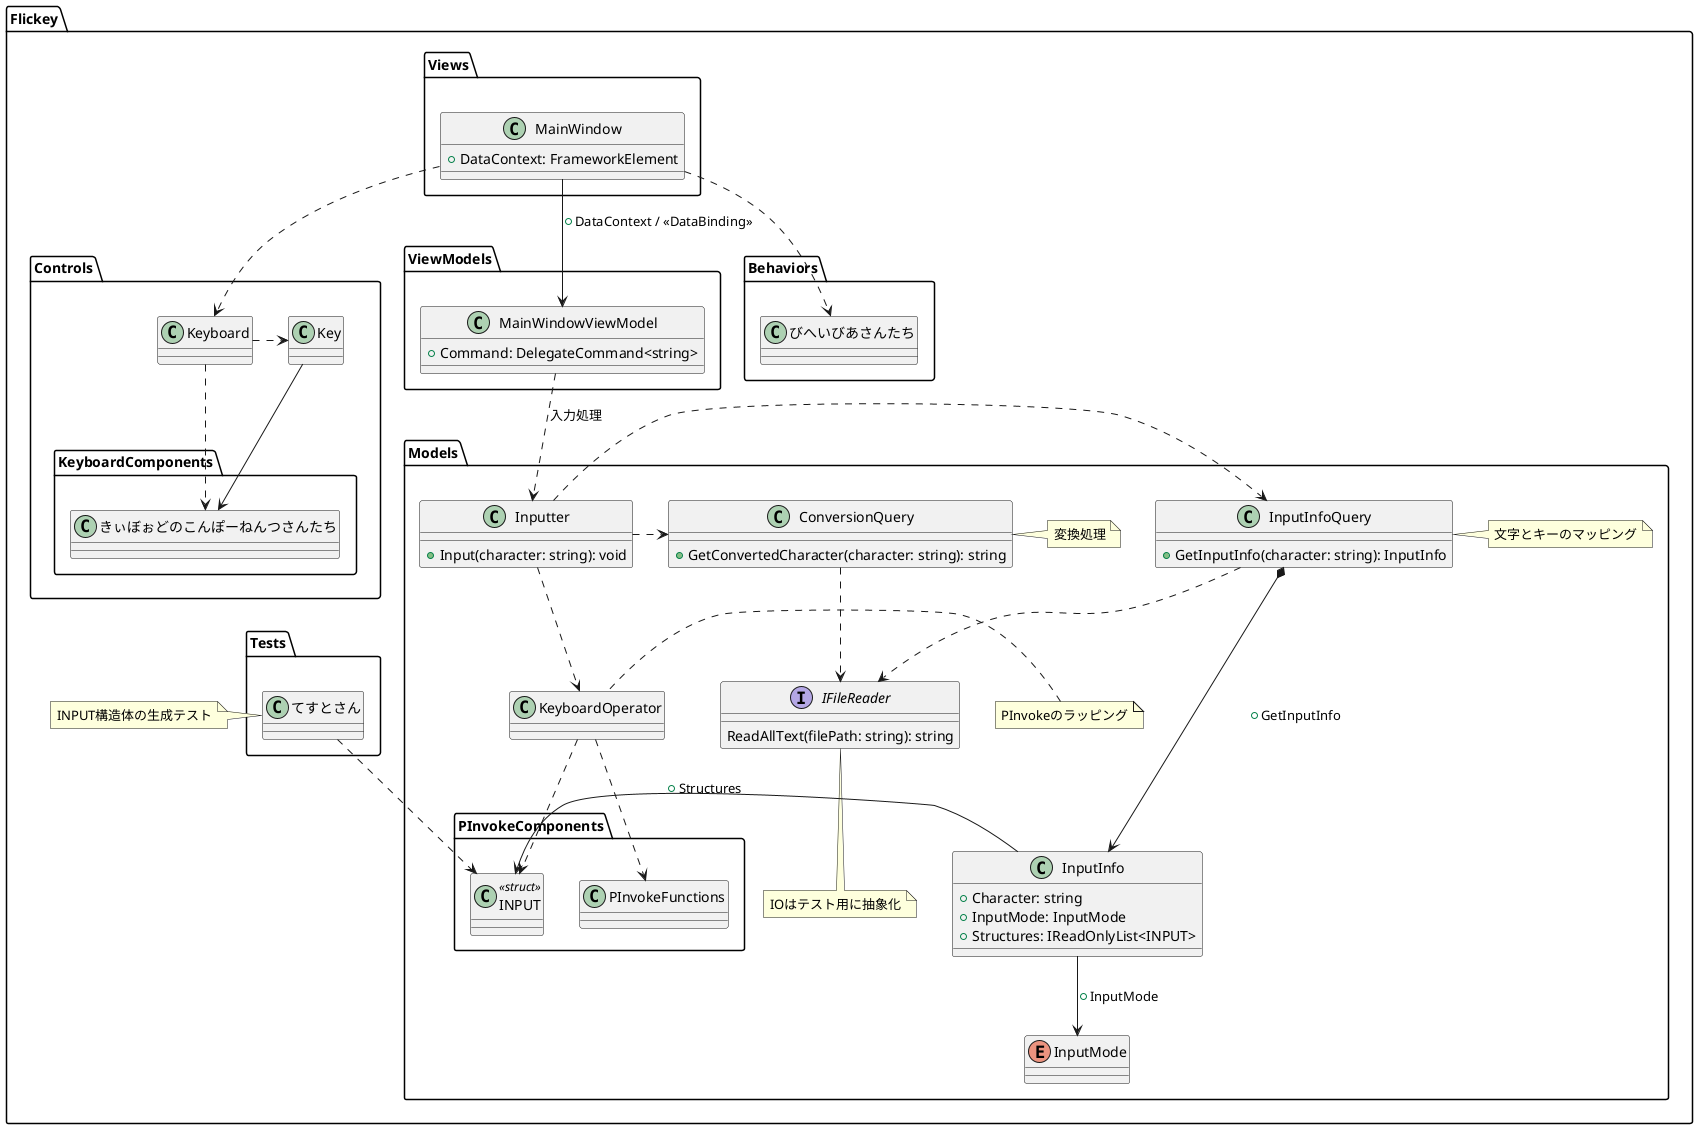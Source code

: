@startuml クラス図

namespace Flickey {
    namespace Models {
        namespace PInvokeComponents {
            class PInvokeFunctions
            class INPUT <<struct>>
        }

        class Inputter {
            + Input(character: string): void
        }

        class KeyboardOperator
        note left: PInvokeのラッピング

        class InputInfo {
            + Character: string
            + InputMode: InputMode
            + Structures: IReadOnlyList<INPUT>
        }

        enum InputMode
        class InputInfoQuery {
            + GetInputInfo(character: string): InputInfo
        }
        note right: 文字とキーのマッピング

        class ConversionQuery {
            + GetConvertedCharacter(character: string): string
        }
        note right: 変換処理

        interface IFileReader {
            ReadAllText(filePath: string): string
        }
        note bottom: IOはテスト用に抽象化
    }

    namespace ViewModels {
        class MainWindowViewModel {
            + Command: DelegateCommand<string>
        }
    }

    namespace Views {
        class MainWindow {
            + DataContext: FrameworkElement
        }
    }

    namespace Controls {
        namespace KeyboardComponents {
            class きぃぼぉどのこんぽーねんつさんたち
        }
        class Keyboard
        class Key
    }

    namespace Behaviors {
        class びへいびあさんたち
    }

    namespace Tests {
        class てすとさん
    }
    note left: INPUT構造体の生成テスト

    Flickey.Controls.Key --> Flickey.Controls.KeyboardComponents.きぃぼぉどのこんぽーねんつさんたち
    Flickey.Controls.Keyboard ..> Flickey.Controls.KeyboardComponents.きぃぼぉどのこんぽーねんつさんたち

    Flickey.Controls.Keyboard .> Flickey.Controls.Key
    Flickey.Views.MainWindow ..> Flickey.Controls.Keyboard
    Flickey.Views.MainWindow ..> Flickey.Behaviors.びへいびあさんたち

    Flickey.Views.MainWindow --> Flickey.ViewModels.MainWindowViewModel : + DataContext / <<DataBinding>>

    Flickey.Models.KeyboardOperator ..> Flickey.Models.PInvokeComponents.PInvokeFunctions
    Flickey.Models.KeyboardOperator ..> Flickey.Models.PInvokeComponents.INPUT
    Flickey.Models.Inputter ..> Flickey.Models.KeyboardOperator
    Flickey.Models.InputInfoQuery *--> Flickey.Models.InputInfo : + GetInputInfo
    Flickey.Models.InputInfo -> Flickey.Models.PInvokeComponents.INPUT : + Structures
    Flickey.Models.InputInfo --> Flickey.Models.InputMode : + InputMode
    Flickey.Models.Inputter .> Flickey.Models.InputInfoQuery
    Flickey.Models.Inputter .> Flickey.Models.ConversionQuery
    Flickey.Models.InputInfoQuery ..> Flickey.Models.IFileReader
    Flickey.Models.ConversionQuery .> Flickey.Models.IFileReader

    Flickey.ViewModels.MainWindowViewModel ..> Flickey.Models.Inputter : 入力処理

    Flickey.Tests.てすとさん ..> Flickey.Models.PInvokeComponents.INPUT
}

@enduml